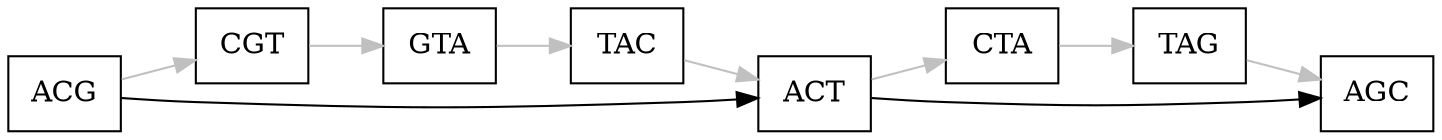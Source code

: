 digraph G 
{
  rankdir=LR
  node [shape="box"]

  ACG->CGT[color=gray]
  CGT->GTA[color=gray]
  GTA->TAC[color=gray]
  TAC->ACT[color=gray]
  ACT->CTA[color=gray]
  CTA->TAG[color=gray]
  TAG->AGC[color=gray]
  ACG->ACT[color=black]
  ACT->AGC[color=black]
}
